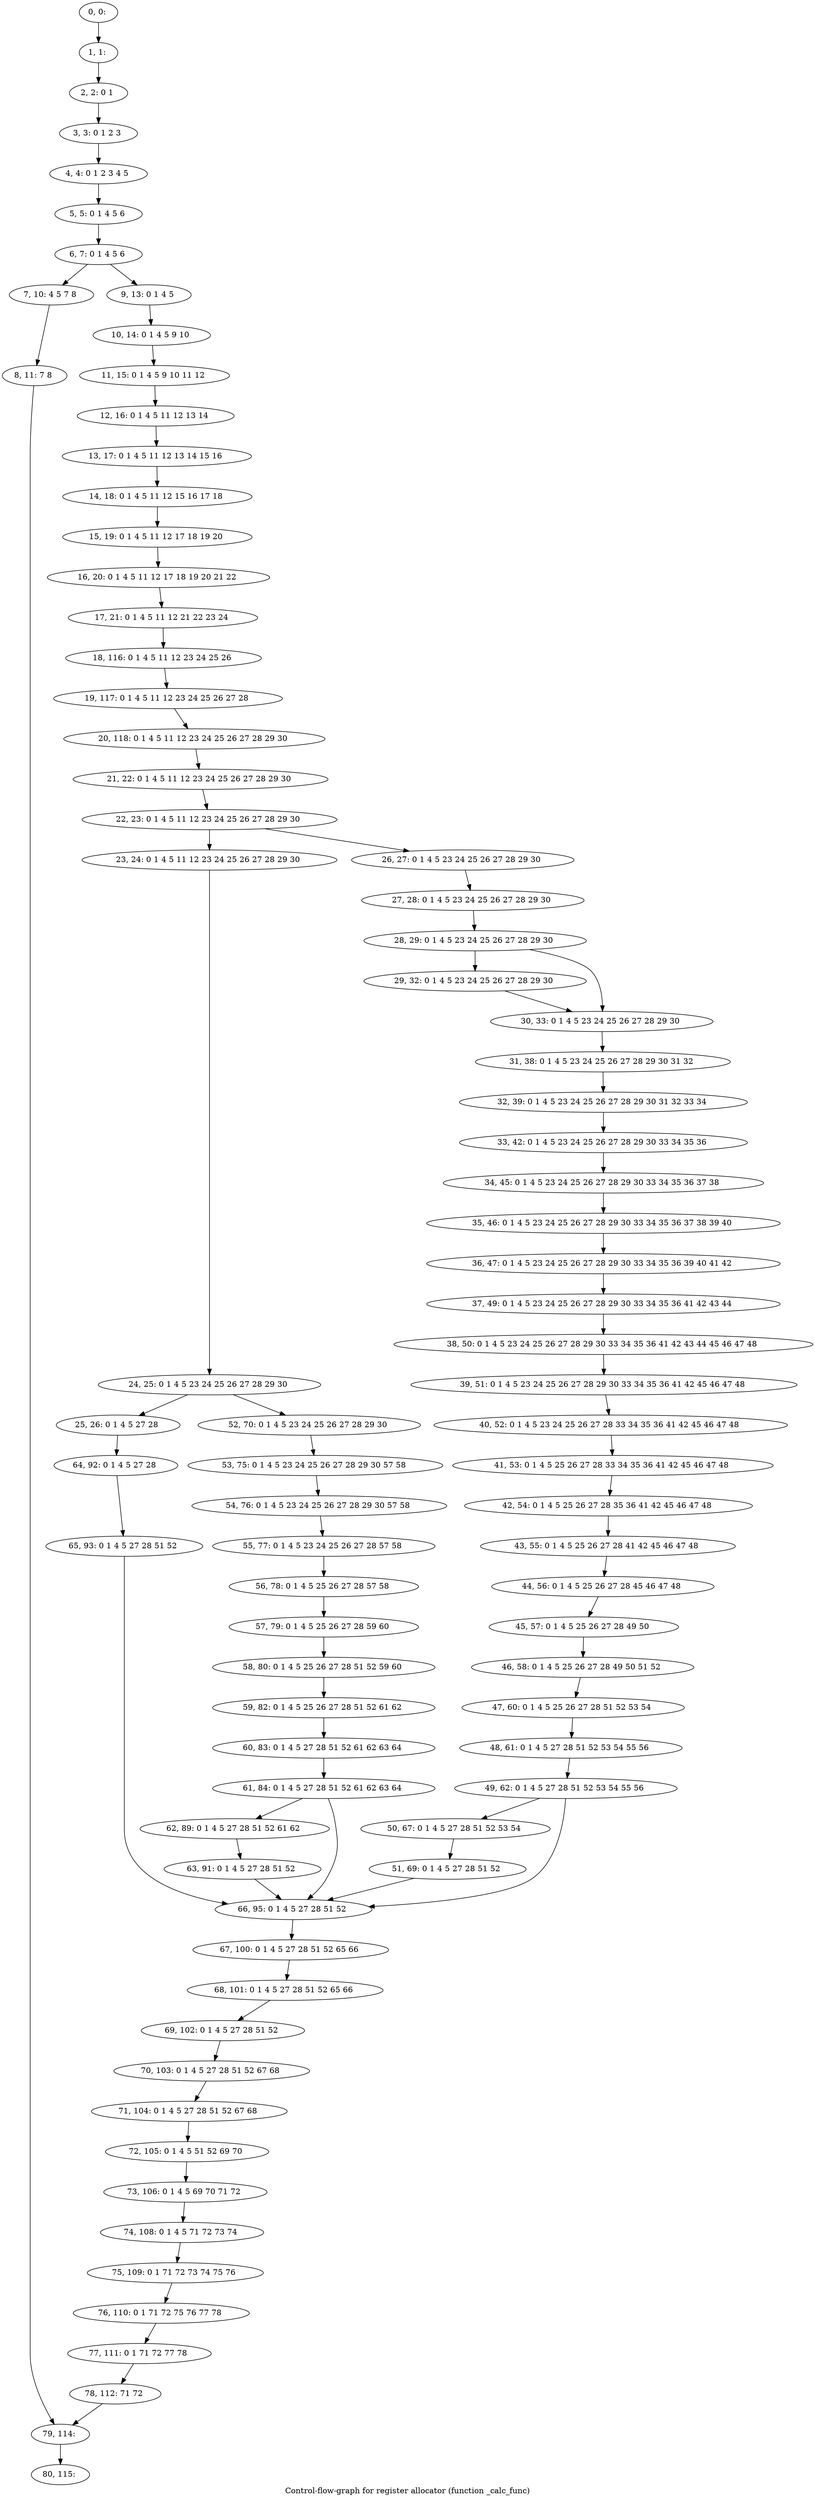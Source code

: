 digraph G {
graph [label="Control-flow-graph for register allocator (function _calc_func)"]
0[label="0, 0: "];
1[label="1, 1: "];
2[label="2, 2: 0 1 "];
3[label="3, 3: 0 1 2 3 "];
4[label="4, 4: 0 1 2 3 4 5 "];
5[label="5, 5: 0 1 4 5 6 "];
6[label="6, 7: 0 1 4 5 6 "];
7[label="7, 10: 4 5 7 8 "];
8[label="8, 11: 7 8 "];
9[label="9, 13: 0 1 4 5 "];
10[label="10, 14: 0 1 4 5 9 10 "];
11[label="11, 15: 0 1 4 5 9 10 11 12 "];
12[label="12, 16: 0 1 4 5 11 12 13 14 "];
13[label="13, 17: 0 1 4 5 11 12 13 14 15 16 "];
14[label="14, 18: 0 1 4 5 11 12 15 16 17 18 "];
15[label="15, 19: 0 1 4 5 11 12 17 18 19 20 "];
16[label="16, 20: 0 1 4 5 11 12 17 18 19 20 21 22 "];
17[label="17, 21: 0 1 4 5 11 12 21 22 23 24 "];
18[label="18, 116: 0 1 4 5 11 12 23 24 25 26 "];
19[label="19, 117: 0 1 4 5 11 12 23 24 25 26 27 28 "];
20[label="20, 118: 0 1 4 5 11 12 23 24 25 26 27 28 29 30 "];
21[label="21, 22: 0 1 4 5 11 12 23 24 25 26 27 28 29 30 "];
22[label="22, 23: 0 1 4 5 11 12 23 24 25 26 27 28 29 30 "];
23[label="23, 24: 0 1 4 5 11 12 23 24 25 26 27 28 29 30 "];
24[label="24, 25: 0 1 4 5 23 24 25 26 27 28 29 30 "];
25[label="25, 26: 0 1 4 5 27 28 "];
26[label="26, 27: 0 1 4 5 23 24 25 26 27 28 29 30 "];
27[label="27, 28: 0 1 4 5 23 24 25 26 27 28 29 30 "];
28[label="28, 29: 0 1 4 5 23 24 25 26 27 28 29 30 "];
29[label="29, 32: 0 1 4 5 23 24 25 26 27 28 29 30 "];
30[label="30, 33: 0 1 4 5 23 24 25 26 27 28 29 30 "];
31[label="31, 38: 0 1 4 5 23 24 25 26 27 28 29 30 31 32 "];
32[label="32, 39: 0 1 4 5 23 24 25 26 27 28 29 30 31 32 33 34 "];
33[label="33, 42: 0 1 4 5 23 24 25 26 27 28 29 30 33 34 35 36 "];
34[label="34, 45: 0 1 4 5 23 24 25 26 27 28 29 30 33 34 35 36 37 38 "];
35[label="35, 46: 0 1 4 5 23 24 25 26 27 28 29 30 33 34 35 36 37 38 39 40 "];
36[label="36, 47: 0 1 4 5 23 24 25 26 27 28 29 30 33 34 35 36 39 40 41 42 "];
37[label="37, 49: 0 1 4 5 23 24 25 26 27 28 29 30 33 34 35 36 41 42 43 44 "];
38[label="38, 50: 0 1 4 5 23 24 25 26 27 28 29 30 33 34 35 36 41 42 43 44 45 46 47 48 "];
39[label="39, 51: 0 1 4 5 23 24 25 26 27 28 29 30 33 34 35 36 41 42 45 46 47 48 "];
40[label="40, 52: 0 1 4 5 23 24 25 26 27 28 33 34 35 36 41 42 45 46 47 48 "];
41[label="41, 53: 0 1 4 5 25 26 27 28 33 34 35 36 41 42 45 46 47 48 "];
42[label="42, 54: 0 1 4 5 25 26 27 28 35 36 41 42 45 46 47 48 "];
43[label="43, 55: 0 1 4 5 25 26 27 28 41 42 45 46 47 48 "];
44[label="44, 56: 0 1 4 5 25 26 27 28 45 46 47 48 "];
45[label="45, 57: 0 1 4 5 25 26 27 28 49 50 "];
46[label="46, 58: 0 1 4 5 25 26 27 28 49 50 51 52 "];
47[label="47, 60: 0 1 4 5 25 26 27 28 51 52 53 54 "];
48[label="48, 61: 0 1 4 5 27 28 51 52 53 54 55 56 "];
49[label="49, 62: 0 1 4 5 27 28 51 52 53 54 55 56 "];
50[label="50, 67: 0 1 4 5 27 28 51 52 53 54 "];
51[label="51, 69: 0 1 4 5 27 28 51 52 "];
52[label="52, 70: 0 1 4 5 23 24 25 26 27 28 29 30 "];
53[label="53, 75: 0 1 4 5 23 24 25 26 27 28 29 30 57 58 "];
54[label="54, 76: 0 1 4 5 23 24 25 26 27 28 29 30 57 58 "];
55[label="55, 77: 0 1 4 5 23 24 25 26 27 28 57 58 "];
56[label="56, 78: 0 1 4 5 25 26 27 28 57 58 "];
57[label="57, 79: 0 1 4 5 25 26 27 28 59 60 "];
58[label="58, 80: 0 1 4 5 25 26 27 28 51 52 59 60 "];
59[label="59, 82: 0 1 4 5 25 26 27 28 51 52 61 62 "];
60[label="60, 83: 0 1 4 5 27 28 51 52 61 62 63 64 "];
61[label="61, 84: 0 1 4 5 27 28 51 52 61 62 63 64 "];
62[label="62, 89: 0 1 4 5 27 28 51 52 61 62 "];
63[label="63, 91: 0 1 4 5 27 28 51 52 "];
64[label="64, 92: 0 1 4 5 27 28 "];
65[label="65, 93: 0 1 4 5 27 28 51 52 "];
66[label="66, 95: 0 1 4 5 27 28 51 52 "];
67[label="67, 100: 0 1 4 5 27 28 51 52 65 66 "];
68[label="68, 101: 0 1 4 5 27 28 51 52 65 66 "];
69[label="69, 102: 0 1 4 5 27 28 51 52 "];
70[label="70, 103: 0 1 4 5 27 28 51 52 67 68 "];
71[label="71, 104: 0 1 4 5 27 28 51 52 67 68 "];
72[label="72, 105: 0 1 4 5 51 52 69 70 "];
73[label="73, 106: 0 1 4 5 69 70 71 72 "];
74[label="74, 108: 0 1 4 5 71 72 73 74 "];
75[label="75, 109: 0 1 71 72 73 74 75 76 "];
76[label="76, 110: 0 1 71 72 75 76 77 78 "];
77[label="77, 111: 0 1 71 72 77 78 "];
78[label="78, 112: 71 72 "];
79[label="79, 114: "];
80[label="80, 115: "];
0->1 ;
1->2 ;
2->3 ;
3->4 ;
4->5 ;
5->6 ;
6->7 ;
6->9 ;
7->8 ;
8->79 ;
9->10 ;
10->11 ;
11->12 ;
12->13 ;
13->14 ;
14->15 ;
15->16 ;
16->17 ;
17->18 ;
18->19 ;
19->20 ;
20->21 ;
21->22 ;
22->23 ;
22->26 ;
23->24 ;
24->25 ;
24->52 ;
25->64 ;
26->27 ;
27->28 ;
28->29 ;
28->30 ;
29->30 ;
30->31 ;
31->32 ;
32->33 ;
33->34 ;
34->35 ;
35->36 ;
36->37 ;
37->38 ;
38->39 ;
39->40 ;
40->41 ;
41->42 ;
42->43 ;
43->44 ;
44->45 ;
45->46 ;
46->47 ;
47->48 ;
48->49 ;
49->50 ;
49->66 ;
50->51 ;
51->66 ;
52->53 ;
53->54 ;
54->55 ;
55->56 ;
56->57 ;
57->58 ;
58->59 ;
59->60 ;
60->61 ;
61->62 ;
61->66 ;
62->63 ;
63->66 ;
64->65 ;
65->66 ;
66->67 ;
67->68 ;
68->69 ;
69->70 ;
70->71 ;
71->72 ;
72->73 ;
73->74 ;
74->75 ;
75->76 ;
76->77 ;
77->78 ;
78->79 ;
79->80 ;
}
